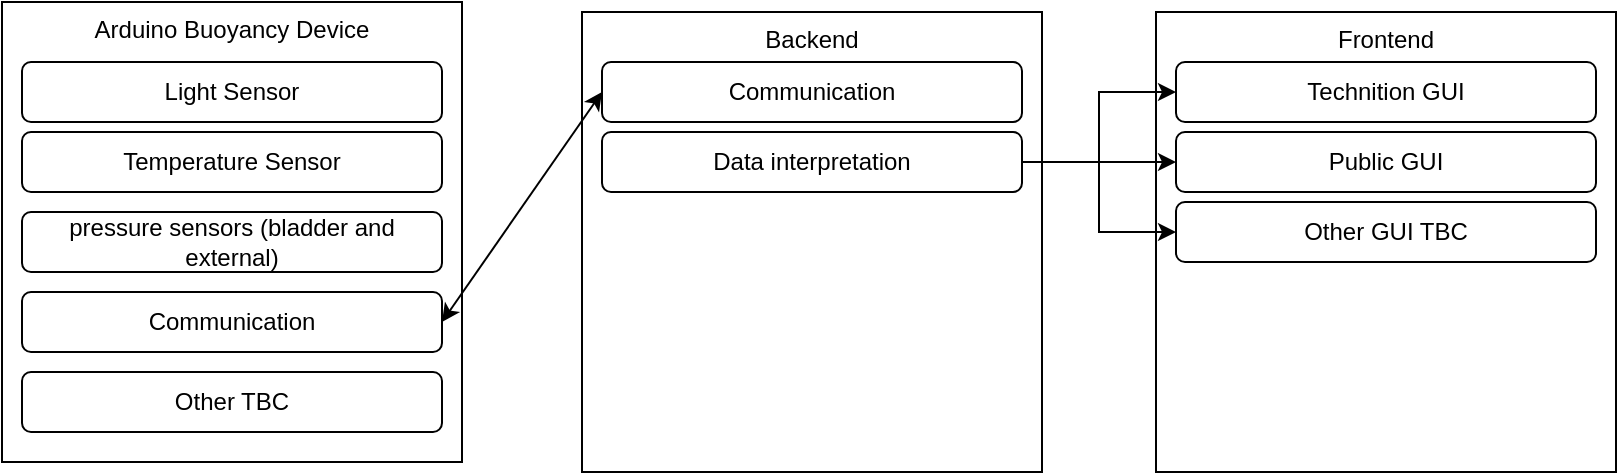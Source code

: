 <mxfile version="11.2.4" type="device" pages="1"><diagram id="lk9FiZsrpkwe5tXbXUGL" name="Page-1"><mxGraphModel dx="1662" dy="764" grid="1" gridSize="10" guides="1" tooltips="1" connect="1" arrows="1" fold="1" page="1" pageScale="1" pageWidth="827" pageHeight="1169" math="0" shadow="0"><root><mxCell id="0"/><mxCell id="1" parent="0"/><mxCell id="fzS_Y469wE1wgGk74LNn-1" value="Arduino Buoyancy Device" style="whiteSpace=wrap;html=1;aspect=fixed;verticalAlign=top;" vertex="1" parent="1"><mxGeometry x="20" y="20" width="230" height="230" as="geometry"/></mxCell><mxCell id="fzS_Y469wE1wgGk74LNn-2" value="Light Sensor" style="rounded=1;whiteSpace=wrap;html=1;" vertex="1" parent="1"><mxGeometry x="30" y="50" width="210" height="30" as="geometry"/></mxCell><mxCell id="fzS_Y469wE1wgGk74LNn-4" value="Temperature Sensor" style="rounded=1;whiteSpace=wrap;html=1;" vertex="1" parent="1"><mxGeometry x="30" y="85" width="210" height="30" as="geometry"/></mxCell><mxCell id="fzS_Y469wE1wgGk74LNn-5" value="pressure sensors (bladder and external)&lt;span style=&quot;font-family: &amp;#34;helvetica&amp;#34; , &amp;#34;arial&amp;#34; , sans-serif ; font-size: 0px ; white-space: nowrap&quot;&gt;%3CmxGraphModel%3E%3Croot%3E%3CmxCell%20id%3D%220%22%2F%3E%3CmxCell%20id%3D%221%22%20parent%3D%220%22%2F%3E%3CmxCell%20id%3D%222%22%20value%3D%22Temperature%20Sensor%22%20style%3D%22rounded%3D1%3BwhiteSpace%3Dwrap%3Bhtml%3D1%3B%22%20vertex%3D%221%22%20parent%3D%221%22%3E%3CmxGeometry%20x%3D%2230%22%20y%3D%2285%22%20width%3D%22210%22%20height%3D%2230%22%20as%3D%22geometry%22%2F%3E%3C%2FmxCell%3E%3C%2Froot%3E%3C%2FmxGraphModel%3E&lt;/span&gt;" style="rounded=1;whiteSpace=wrap;html=1;" vertex="1" parent="1"><mxGeometry x="30" y="125" width="210" height="30" as="geometry"/></mxCell><mxCell id="fzS_Y469wE1wgGk74LNn-6" value="Communication" style="rounded=1;whiteSpace=wrap;html=1;" vertex="1" parent="1"><mxGeometry x="30" y="165" width="210" height="30" as="geometry"/></mxCell><mxCell id="fzS_Y469wE1wgGk74LNn-8" value="Backend" style="whiteSpace=wrap;html=1;aspect=fixed;verticalAlign=top;" vertex="1" parent="1"><mxGeometry x="310" y="25" width="230" height="230" as="geometry"/></mxCell><mxCell id="fzS_Y469wE1wgGk74LNn-9" value="Communication" style="rounded=1;whiteSpace=wrap;html=1;" vertex="1" parent="1"><mxGeometry x="320" y="50" width="210" height="30" as="geometry"/></mxCell><mxCell id="fzS_Y469wE1wgGk74LNn-10" value="Other TBC" style="rounded=1;whiteSpace=wrap;html=1;" vertex="1" parent="1"><mxGeometry x="30" y="205" width="210" height="30" as="geometry"/></mxCell><mxCell id="fzS_Y469wE1wgGk74LNn-12" value="" style="endArrow=classic;startArrow=classic;html=1;exitX=1;exitY=0.5;exitDx=0;exitDy=0;entryX=0;entryY=0.5;entryDx=0;entryDy=0;" edge="1" parent="1" source="fzS_Y469wE1wgGk74LNn-6" target="fzS_Y469wE1wgGk74LNn-9"><mxGeometry width="50" height="50" relative="1" as="geometry"><mxPoint x="280" y="205" as="sourcePoint"/><mxPoint x="330" y="155" as="targetPoint"/></mxGeometry></mxCell><mxCell id="fzS_Y469wE1wgGk74LNn-14" value="Data interpretation" style="rounded=1;whiteSpace=wrap;html=1;" vertex="1" parent="1"><mxGeometry x="320" y="85" width="210" height="30" as="geometry"/></mxCell><mxCell id="fzS_Y469wE1wgGk74LNn-16" value="Frontend" style="whiteSpace=wrap;html=1;aspect=fixed;verticalAlign=top;" vertex="1" parent="1"><mxGeometry x="597" y="25" width="230" height="230" as="geometry"/></mxCell><mxCell id="fzS_Y469wE1wgGk74LNn-17" value="Technition GUI" style="rounded=1;whiteSpace=wrap;html=1;" vertex="1" parent="1"><mxGeometry x="607" y="50" width="210" height="30" as="geometry"/></mxCell><mxCell id="fzS_Y469wE1wgGk74LNn-18" value="Public GUI" style="rounded=1;whiteSpace=wrap;html=1;" vertex="1" parent="1"><mxGeometry x="607" y="85" width="210" height="30" as="geometry"/></mxCell><mxCell id="fzS_Y469wE1wgGk74LNn-19" value="Other GUI TBC" style="rounded=1;whiteSpace=wrap;html=1;" vertex="1" parent="1"><mxGeometry x="607" y="120" width="210" height="30" as="geometry"/></mxCell><mxCell id="fzS_Y469wE1wgGk74LNn-22" style="edgeStyle=orthogonalEdgeStyle;rounded=0;orthogonalLoop=1;jettySize=auto;html=1;exitX=1;exitY=0.5;exitDx=0;exitDy=0;entryX=0;entryY=0.5;entryDx=0;entryDy=0;" edge="1" parent="1" source="fzS_Y469wE1wgGk74LNn-14" target="fzS_Y469wE1wgGk74LNn-19"><mxGeometry relative="1" as="geometry"/></mxCell><mxCell id="fzS_Y469wE1wgGk74LNn-21" style="edgeStyle=orthogonalEdgeStyle;rounded=0;orthogonalLoop=1;jettySize=auto;html=1;exitX=1;exitY=0.5;exitDx=0;exitDy=0;entryX=0;entryY=0.5;entryDx=0;entryDy=0;" edge="1" parent="1" source="fzS_Y469wE1wgGk74LNn-14" target="fzS_Y469wE1wgGk74LNn-18"><mxGeometry relative="1" as="geometry"/></mxCell><mxCell id="fzS_Y469wE1wgGk74LNn-20" style="edgeStyle=orthogonalEdgeStyle;rounded=0;orthogonalLoop=1;jettySize=auto;html=1;exitX=1;exitY=0.5;exitDx=0;exitDy=0;entryX=0;entryY=0.5;entryDx=0;entryDy=0;" edge="1" parent="1" source="fzS_Y469wE1wgGk74LNn-14" target="fzS_Y469wE1wgGk74LNn-17"><mxGeometry relative="1" as="geometry"/></mxCell></root></mxGraphModel></diagram></mxfile>